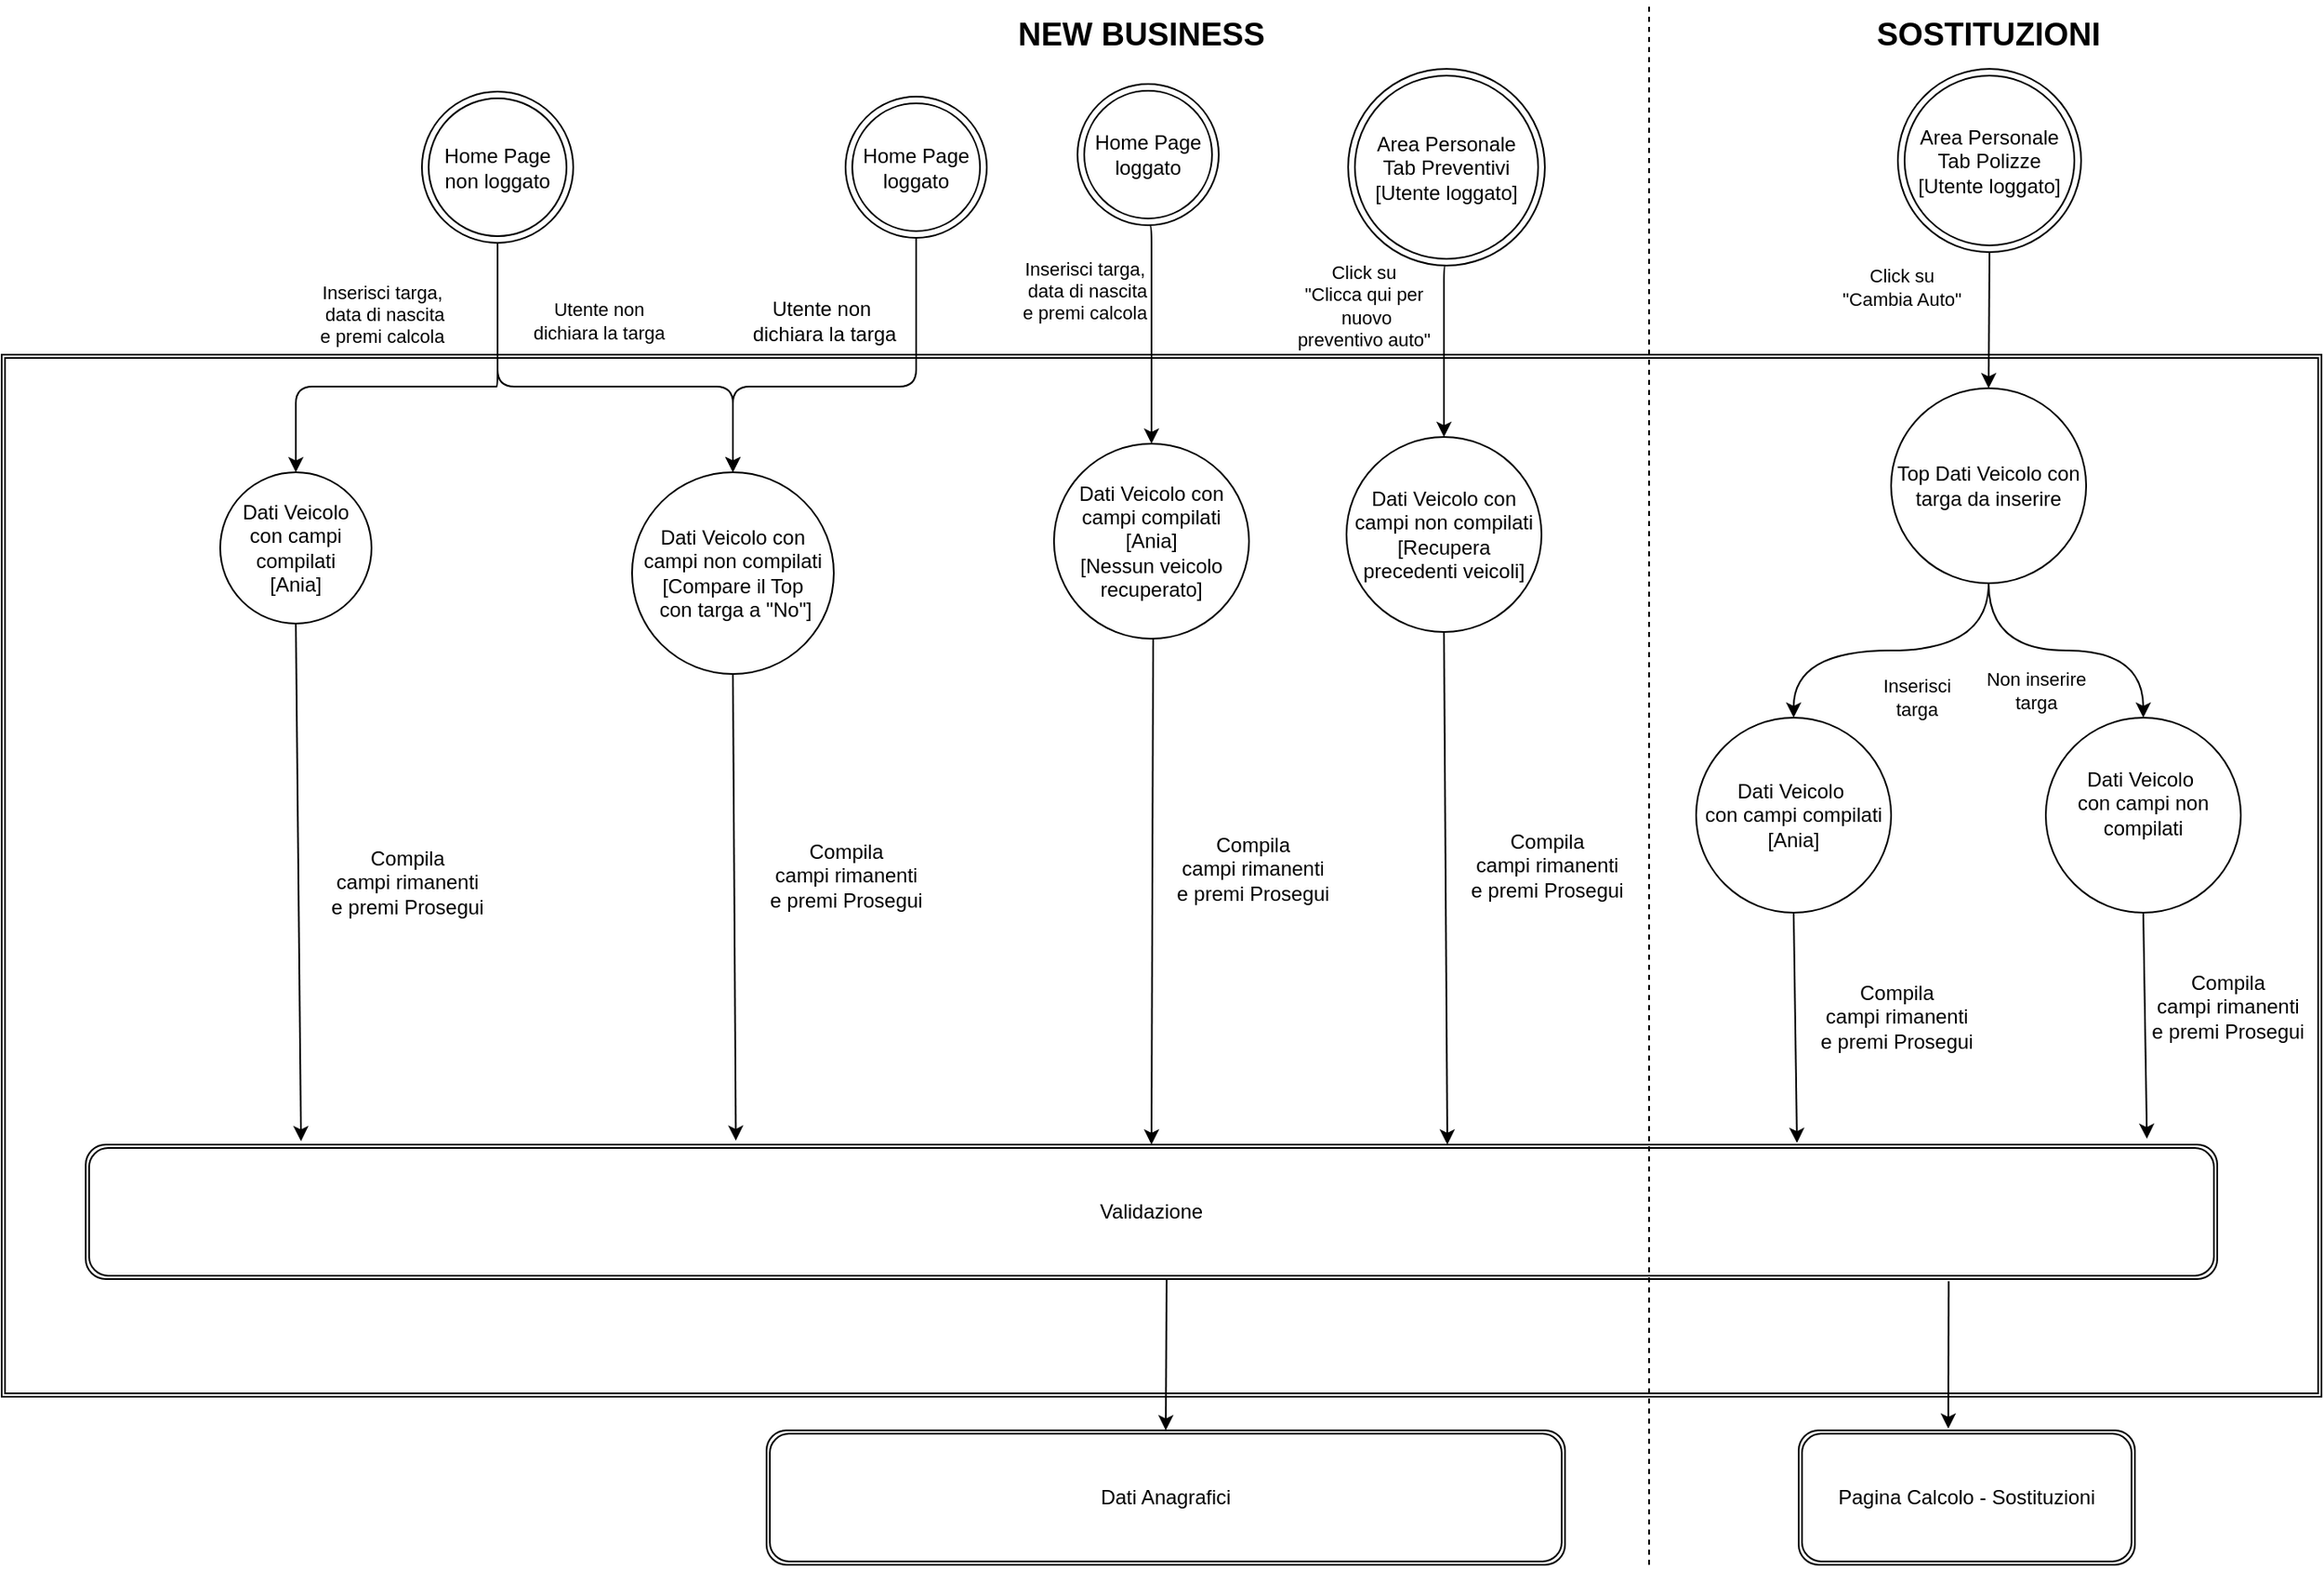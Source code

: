 <mxfile version="10.6.7" type="github"><diagram id="JJi0atK4ak9QtX_G3xx3" name="Page-1"><mxGraphModel dx="1741" dy="584" grid="1" gridSize="10" guides="1" tooltips="1" connect="1" arrows="1" fold="1" page="1" pageScale="1" pageWidth="827" pageHeight="1169" math="0" shadow="0"><root><mxCell id="0"/><mxCell id="1" parent="0"/><mxCell id="fJAn6QZTrk5kd5fj208G-4" value="" style="shape=ext;double=1;rounded=0;whiteSpace=wrap;html=1;" parent="1" vertex="1"><mxGeometry x="-180" y="210" width="1380" height="620" as="geometry"/></mxCell><mxCell id="fJAn6QZTrk5kd5fj208G-1" value="Home Page&lt;br&gt;non loggato&lt;br&gt;" style="ellipse;shape=doubleEllipse;whiteSpace=wrap;html=1;aspect=fixed;" parent="1" vertex="1"><mxGeometry x="70" y="53.5" width="90" height="90" as="geometry"/></mxCell><mxCell id="fJAn6QZTrk5kd5fj208G-3" value="Inserisci targa,&lt;br&gt;&amp;nbsp;data di nascita&lt;br&gt;e premi calcola&lt;br&gt;" style="edgeStyle=orthogonalEdgeStyle;elbow=horizontal;endArrow=classic;html=1;exitX=0.5;exitY=1;exitDx=0;exitDy=0;entryX=0.5;entryY=0;entryDx=0;entryDy=0;" parent="1" source="fJAn6QZTrk5kd5fj208G-1" target="fJAn6QZTrk5kd5fj208G-5" edge="1"><mxGeometry x="0.21" y="-43" width="50" height="50" relative="1" as="geometry"><mxPoint x="-205" y="268.5" as="sourcePoint"/><mxPoint x="-75" y="338.5" as="targetPoint"/><Array as="points"><mxPoint x="114" y="229"/><mxPoint x="-6" y="229"/></Array><mxPoint as="offset"/></mxGeometry></mxCell><mxCell id="fJAn6QZTrk5kd5fj208G-5" value="Dati Veicolo&lt;br&gt;con campi compilati&lt;br&gt;[Ania]&lt;br&gt;" style="ellipse;whiteSpace=wrap;html=1;aspect=fixed;" parent="1" vertex="1"><mxGeometry x="-50" y="280" width="90" height="90" as="geometry"/></mxCell><mxCell id="cSpS1H4KltPHv6ZelQDa-1" value="Home Page&lt;br&gt;loggato&lt;br&gt;" style="ellipse;shape=doubleEllipse;whiteSpace=wrap;html=1;aspect=fixed;" parent="1" vertex="1"><mxGeometry x="460" y="49" width="84" height="84" as="geometry"/></mxCell><mxCell id="cSpS1H4KltPHv6ZelQDa-2" value="Inserisci targa,&lt;br&gt;&amp;nbsp;data di nascita&lt;br&gt;e premi calcola&lt;br&gt;" style="edgeStyle=elbowEdgeStyle;elbow=horizontal;endArrow=classic;html=1;exitX=0.5;exitY=1;exitDx=0;exitDy=0;entryX=0.5;entryY=0;entryDx=0;entryDy=0;" parent="1" source="cSpS1H4KltPHv6ZelQDa-1" target="cSpS1H4KltPHv6ZelQDa-3" edge="1"><mxGeometry x="-0.231" y="-41" width="50" height="50" relative="1" as="geometry"><mxPoint x="330" y="148" as="sourcePoint"/><mxPoint x="335" y="268" as="targetPoint"/><Array as="points"><mxPoint x="504" y="198"/><mxPoint x="320" y="218"/></Array><mxPoint x="1" y="-10" as="offset"/></mxGeometry></mxCell><mxCell id="cSpS1H4KltPHv6ZelQDa-3" value="Dati Veicolo con campi compilati&lt;br&gt;[Ania]&lt;br&gt;[Nessun veicolo recuperato]&lt;br&gt;" style="ellipse;whiteSpace=wrap;html=1;aspect=fixed;" parent="1" vertex="1"><mxGeometry x="446" y="263" width="116" height="116" as="geometry"/></mxCell><mxCell id="cSpS1H4KltPHv6ZelQDa-5" value="Click su &lt;br&gt;&quot;Clicca qui per&lt;br&gt;&amp;nbsp;nuovo &lt;br&gt;preventivo auto&quot;&lt;br&gt;" style="edgeStyle=elbowEdgeStyle;elbow=horizontal;endArrow=classic;html=1;exitX=0.5;exitY=1;exitDx=0;exitDy=0;entryX=0.5;entryY=0;entryDx=0;entryDy=0;" parent="1" source="cSpS1H4KltPHv6ZelQDa-4" target="cSpS1H4KltPHv6ZelQDa-6" edge="1"><mxGeometry x="-0.13" y="-52" width="50" height="50" relative="1" as="geometry"><mxPoint x="679" y="158" as="sourcePoint"/><mxPoint x="689" y="273" as="targetPoint"/><Array as="points"><mxPoint x="678" y="208"/></Array><mxPoint x="4" y="-20" as="offset"/></mxGeometry></mxCell><mxCell id="cSpS1H4KltPHv6ZelQDa-6" value="Dati Veicolo con campi non compilati&lt;br&gt;[Recupera precedenti veicoli]&lt;br&gt;" style="ellipse;whiteSpace=wrap;html=1;aspect=fixed;" parent="1" vertex="1"><mxGeometry x="620" y="259" width="116" height="116" as="geometry"/></mxCell><mxCell id="cSpS1H4KltPHv6ZelQDa-8" value="&lt;b&gt;&lt;font style=&quot;font-size: 19px&quot;&gt;NEW BUSINESS&lt;/font&gt;&lt;/b&gt;" style="text;html=1;strokeColor=none;fillColor=none;align=center;verticalAlign=middle;whiteSpace=wrap;rounded=0;" parent="1" vertex="1"><mxGeometry x="406" y="10" width="184" height="20" as="geometry"/></mxCell><mxCell id="cSpS1H4KltPHv6ZelQDa-9" value="&lt;b&gt;&lt;font style=&quot;font-size: 19px&quot;&gt;SOSTITUZIONI&lt;/font&gt;&lt;/b&gt;" style="text;html=1;strokeColor=none;fillColor=none;align=center;verticalAlign=middle;whiteSpace=wrap;rounded=0;" parent="1" vertex="1"><mxGeometry x="910" y="10" width="184" height="20" as="geometry"/></mxCell><mxCell id="cSpS1H4KltPHv6ZelQDa-17" value="Inserisci &lt;br&gt;targa" style="edgeStyle=orthogonalEdgeStyle;orthogonalLoop=1;jettySize=auto;html=1;curved=1;" parent="1" source="cSpS1H4KltPHv6ZelQDa-13" target="cSpS1H4KltPHv6ZelQDa-16" edge="1"><mxGeometry x="-0.15" y="28" relative="1" as="geometry"><mxPoint as="offset"/></mxGeometry></mxCell><mxCell id="cSpS1H4KltPHv6ZelQDa-13" value="Top Dati Veicolo con targa da inserire&lt;br&gt;" style="ellipse;whiteSpace=wrap;html=1;aspect=fixed;" parent="1" vertex="1"><mxGeometry x="944" y="230" width="116" height="116" as="geometry"/></mxCell><mxCell id="cSpS1H4KltPHv6ZelQDa-16" value="Dati Veicolo&amp;nbsp;&lt;br&gt;con campi compilati&lt;br&gt;[Ania]&lt;br&gt;" style="ellipse;whiteSpace=wrap;html=1;aspect=fixed;" parent="1" vertex="1"><mxGeometry x="828" y="426" width="116" height="116" as="geometry"/></mxCell><mxCell id="cSpS1H4KltPHv6ZelQDa-12" value="Click su&lt;br&gt;&quot;Cambia Auto&quot;&lt;br&gt;" style="edgeStyle=elbowEdgeStyle;elbow=horizontal;endArrow=classic;html=1;exitX=0.5;exitY=1;exitDx=0;exitDy=0;entryX=0.5;entryY=0;entryDx=0;entryDy=0;" parent="1" source="cSpS1H4KltPHv6ZelQDa-11" target="cSpS1H4KltPHv6ZelQDa-13" edge="1"><mxGeometry x="0.457" y="-64" width="50" height="50" relative="1" as="geometry"><mxPoint x="1003" y="158" as="sourcePoint"/><mxPoint x="1002" y="259" as="targetPoint"/><Array as="points"><mxPoint x="1002" y="208"/></Array><mxPoint x="12" y="-38" as="offset"/></mxGeometry></mxCell><mxCell id="cSpS1H4KltPHv6ZelQDa-11" value="Area Personale&lt;br&gt;Tab Polizze&lt;br&gt;[Utente loggato]&lt;br&gt;" style="ellipse;shape=doubleEllipse;whiteSpace=wrap;html=1;aspect=fixed;" parent="1" vertex="1"><mxGeometry x="948" y="40" width="109" height="109" as="geometry"/></mxCell><mxCell id="cSpS1H4KltPHv6ZelQDa-18" value="Non inserire &lt;br&gt;targa" style="edgeStyle=orthogonalEdgeStyle;orthogonalLoop=1;jettySize=auto;html=1;curved=1;exitX=0.5;exitY=1;exitDx=0;exitDy=0;" parent="1" source="cSpS1H4KltPHv6ZelQDa-13" target="cSpS1H4KltPHv6ZelQDa-19" edge="1"><mxGeometry x="-0.535" y="37" relative="1" as="geometry"><mxPoint x="1194" y="367" as="sourcePoint"/><mxPoint x="28" y="61" as="offset"/></mxGeometry></mxCell><mxCell id="cSpS1H4KltPHv6ZelQDa-19" value="Dati Veicolo&amp;nbsp;&lt;br&gt;con campi non compilati&lt;br&gt;&lt;br&gt;" style="ellipse;whiteSpace=wrap;html=1;aspect=fixed;" parent="1" vertex="1"><mxGeometry x="1036" y="426" width="116" height="116" as="geometry"/></mxCell><mxCell id="cSpS1H4KltPHv6ZelQDa-27" value="Validazione" style="shape=ext;double=1;rounded=1;whiteSpace=wrap;html=1;" parent="1" vertex="1"><mxGeometry x="-130" y="680" width="1268" height="80" as="geometry"/></mxCell><mxCell id="cSpS1H4KltPHv6ZelQDa-7" value="" style="endArrow=none;dashed=1;html=1;" parent="1" edge="1"><mxGeometry width="50" height="50" relative="1" as="geometry"><mxPoint x="800" y="930" as="sourcePoint"/><mxPoint x="800" as="targetPoint"/></mxGeometry></mxCell><mxCell id="cSpS1H4KltPHv6ZelQDa-28" value="" style="endArrow=classic;html=1;exitX=0.5;exitY=1;exitDx=0;exitDy=0;entryX=0.101;entryY=-0.025;entryDx=0;entryDy=0;entryPerimeter=0;" parent="1" source="fJAn6QZTrk5kd5fj208G-5" target="cSpS1H4KltPHv6ZelQDa-27" edge="1"><mxGeometry width="50" height="50" relative="1" as="geometry"><mxPoint x="-15" y="550.5" as="sourcePoint"/><mxPoint x="-3" y="670" as="targetPoint"/></mxGeometry></mxCell><mxCell id="cSpS1H4KltPHv6ZelQDa-29" value="Compila &lt;br&gt;campi rimanenti &lt;br&gt;e premi Prosegui" style="text;html=1;resizable=0;points=[];align=center;verticalAlign=middle;labelBackgroundColor=#ffffff;" parent="cSpS1H4KltPHv6ZelQDa-28" vertex="1" connectable="0"><mxGeometry x="-0.075" y="2" relative="1" as="geometry"><mxPoint x="62" y="11" as="offset"/></mxGeometry></mxCell><mxCell id="cSpS1H4KltPHv6ZelQDa-30" value="" style="endArrow=classic;html=1;exitX=0.5;exitY=1;exitDx=0;exitDy=0;entryX=0.5;entryY=0;entryDx=0;entryDy=0;" parent="1" target="cSpS1H4KltPHv6ZelQDa-27" edge="1"><mxGeometry width="50" height="50" relative="1" as="geometry"><mxPoint x="505" y="379" as="sourcePoint"/><mxPoint x="510" y="680" as="targetPoint"/></mxGeometry></mxCell><mxCell id="cSpS1H4KltPHv6ZelQDa-31" value="Compila &lt;br&gt;campi rimanenti &lt;br&gt;e premi Prosegui" style="text;html=1;resizable=0;points=[];align=center;verticalAlign=middle;labelBackgroundColor=#ffffff;" parent="cSpS1H4KltPHv6ZelQDa-30" vertex="1" connectable="0"><mxGeometry x="-0.075" y="2" relative="1" as="geometry"><mxPoint x="57.5" y="-2" as="offset"/></mxGeometry></mxCell><mxCell id="cSpS1H4KltPHv6ZelQDa-32" value="" style="endArrow=classic;html=1;exitX=0.5;exitY=1;exitDx=0;exitDy=0;" parent="1" source="cSpS1H4KltPHv6ZelQDa-6" edge="1"><mxGeometry width="50" height="50" relative="1" as="geometry"><mxPoint x="660" y="389" as="sourcePoint"/><mxPoint x="680" y="680" as="targetPoint"/></mxGeometry></mxCell><mxCell id="cSpS1H4KltPHv6ZelQDa-33" value="Compila &lt;br&gt;campi rimanenti &lt;br&gt;e premi Prosegui" style="text;html=1;resizable=0;points=[];align=center;verticalAlign=middle;labelBackgroundColor=#ffffff;" parent="cSpS1H4KltPHv6ZelQDa-32" vertex="1" connectable="0"><mxGeometry x="-0.075" y="2" relative="1" as="geometry"><mxPoint x="57.5" y="-2" as="offset"/></mxGeometry></mxCell><mxCell id="cSpS1H4KltPHv6ZelQDa-35" value="" style="endArrow=classic;html=1;exitX=0.5;exitY=1;exitDx=0;exitDy=0;" parent="1" source="cSpS1H4KltPHv6ZelQDa-16" edge="1"><mxGeometry width="50" height="50" relative="1" as="geometry"><mxPoint x="883" y="542" as="sourcePoint"/><mxPoint x="888" y="679" as="targetPoint"/></mxGeometry></mxCell><mxCell id="cSpS1H4KltPHv6ZelQDa-36" value="Compila &lt;br&gt;campi rimanenti &lt;br&gt;e premi Prosegui" style="text;html=1;resizable=0;points=[];align=center;verticalAlign=middle;labelBackgroundColor=#ffffff;" parent="cSpS1H4KltPHv6ZelQDa-35" vertex="1" connectable="0"><mxGeometry x="-0.075" y="2" relative="1" as="geometry"><mxPoint x="57.5" y="-2" as="offset"/></mxGeometry></mxCell><mxCell id="cSpS1H4KltPHv6ZelQDa-37" value="" style="endArrow=classic;html=1;exitX=0.5;exitY=1;exitDx=0;exitDy=0;entryX=0.967;entryY=-0.043;entryDx=0;entryDy=0;entryPerimeter=0;" parent="1" source="cSpS1H4KltPHv6ZelQDa-19" target="cSpS1H4KltPHv6ZelQDa-27" edge="1"><mxGeometry width="50" height="50" relative="1" as="geometry"><mxPoint x="896" y="552" as="sourcePoint"/><mxPoint x="898" y="691" as="targetPoint"/></mxGeometry></mxCell><mxCell id="cSpS1H4KltPHv6ZelQDa-38" value="Compila &lt;br&gt;campi rimanenti &lt;br&gt;e premi Prosegui" style="text;html=1;resizable=0;points=[];align=center;verticalAlign=middle;labelBackgroundColor=#ffffff;" parent="cSpS1H4KltPHv6ZelQDa-37" vertex="1" connectable="0"><mxGeometry x="-0.075" y="2" relative="1" as="geometry"><mxPoint x="47" y="-6" as="offset"/></mxGeometry></mxCell><mxCell id="cSpS1H4KltPHv6ZelQDa-40" value="Dati Anagrafici" style="shape=ext;double=1;rounded=1;whiteSpace=wrap;html=1;" parent="1" vertex="1"><mxGeometry x="275" y="850" width="475" height="80" as="geometry"/></mxCell><mxCell id="cSpS1H4KltPHv6ZelQDa-41" value="" style="endArrow=classic;html=1;entryX=0.5;entryY=0;entryDx=0;entryDy=0;" parent="1" target="cSpS1H4KltPHv6ZelQDa-40" edge="1"><mxGeometry width="50" height="50" relative="1" as="geometry"><mxPoint x="513" y="760" as="sourcePoint"/><mxPoint x="380" y="770" as="targetPoint"/></mxGeometry></mxCell><mxCell id="cSpS1H4KltPHv6ZelQDa-4" value="Area Personale&lt;br&gt;Tab Preventivi&lt;br&gt;[Utente loggato]&lt;br&gt;" style="ellipse;shape=doubleEllipse;whiteSpace=wrap;html=1;aspect=fixed;" parent="1" vertex="1"><mxGeometry x="621" y="40" width="117" height="117" as="geometry"/></mxCell><mxCell id="cSpS1H4KltPHv6ZelQDa-42" value="" style="endArrow=classic;html=1;exitX=0.874;exitY=1.015;exitDx=0;exitDy=0;exitPerimeter=0;" parent="1" source="cSpS1H4KltPHv6ZelQDa-27" edge="1"><mxGeometry width="50" height="50" relative="1" as="geometry"><mxPoint x="960" y="910" as="sourcePoint"/><mxPoint x="978" y="849" as="targetPoint"/></mxGeometry></mxCell><mxCell id="cSpS1H4KltPHv6ZelQDa-43" value="Pagina Calcolo - Sostituzioni" style="shape=ext;double=1;rounded=1;whiteSpace=wrap;html=1;" parent="1" vertex="1"><mxGeometry x="889" y="850" width="200" height="80" as="geometry"/></mxCell><mxCell id="ZWPn5U4pZdqaBpn7iLRA-2" value="Utente non &lt;br&gt;dichiara la targa" style="endArrow=classic;html=1;exitX=0.5;exitY=1;exitDx=0;exitDy=0;entryX=0.5;entryY=0;entryDx=0;entryDy=0;edgeStyle=orthogonalEdgeStyle;" edge="1" parent="1" source="fJAn6QZTrk5kd5fj208G-1" target="ZWPn5U4pZdqaBpn7iLRA-3"><mxGeometry x="0.051" y="39" width="50" height="50" relative="1" as="geometry"><mxPoint x="240" y="370" as="sourcePoint"/><mxPoint x="290" y="320" as="targetPoint"/><Array as="points"><mxPoint x="115" y="229"/><mxPoint x="255" y="229"/></Array><mxPoint as="offset"/></mxGeometry></mxCell><mxCell id="ZWPn5U4pZdqaBpn7iLRA-3" value="Dati Veicolo con campi non compilati&lt;br&gt;[Compare il Top&lt;br&gt;&amp;nbsp;con targa a &quot;No&quot;]&lt;br&gt;" style="ellipse;whiteSpace=wrap;html=1;aspect=fixed;" vertex="1" parent="1"><mxGeometry x="195" y="280" width="120" height="120" as="geometry"/></mxCell><mxCell id="ZWPn5U4pZdqaBpn7iLRA-6" value="Home Page&lt;br&gt;loggato&lt;br&gt;" style="ellipse;shape=doubleEllipse;whiteSpace=wrap;html=1;aspect=fixed;" vertex="1" parent="1"><mxGeometry x="322" y="56.5" width="84" height="84" as="geometry"/></mxCell><mxCell id="ZWPn5U4pZdqaBpn7iLRA-7" value="" style="endArrow=classic;html=1;exitX=0.5;exitY=1;exitDx=0;exitDy=0;entryX=0.5;entryY=0;entryDx=0;entryDy=0;edgeStyle=orthogonalEdgeStyle;" edge="1" parent="1" source="ZWPn5U4pZdqaBpn7iLRA-6" target="ZWPn5U4pZdqaBpn7iLRA-3"><mxGeometry width="50" height="50" relative="1" as="geometry"><mxPoint x="370" y="280" as="sourcePoint"/><mxPoint x="420" y="230" as="targetPoint"/><Array as="points"><mxPoint x="364" y="229"/><mxPoint x="255" y="229"/></Array></mxGeometry></mxCell><mxCell id="ZWPn5U4pZdqaBpn7iLRA-8" value="&lt;span&gt;Utente non&amp;nbsp;&lt;/span&gt;&lt;br&gt;&lt;span&gt;dichiara la targa&lt;/span&gt;" style="text;html=1;resizable=0;points=[];align=center;verticalAlign=middle;labelBackgroundColor=#ffffff;direction=west;" vertex="1" connectable="0" parent="ZWPn5U4pZdqaBpn7iLRA-7"><mxGeometry x="-0.272" y="-27" relative="1" as="geometry"><mxPoint x="-53.5" y="-12.5" as="offset"/></mxGeometry></mxCell><mxCell id="ZWPn5U4pZdqaBpn7iLRA-9" value="" style="endArrow=classic;html=1;exitX=0.5;exitY=1;exitDx=0;exitDy=0;entryX=0.305;entryY=-0.029;entryDx=0;entryDy=0;entryPerimeter=0;" edge="1" parent="1" source="ZWPn5U4pZdqaBpn7iLRA-3" target="cSpS1H4KltPHv6ZelQDa-27"><mxGeometry width="50" height="50" relative="1" as="geometry"><mxPoint x="230" y="530" as="sourcePoint"/><mxPoint x="280" y="480" as="targetPoint"/></mxGeometry></mxCell><mxCell id="ZWPn5U4pZdqaBpn7iLRA-10" value="Compila &lt;br&gt;campi rimanenti &lt;br&gt;e premi Prosegui" style="text;html=1;resizable=0;points=[];align=center;verticalAlign=middle;labelBackgroundColor=#ffffff;" vertex="1" connectable="0" parent="ZWPn5U4pZdqaBpn7iLRA-9"><mxGeometry x="-0.317" y="-4" relative="1" as="geometry"><mxPoint x="70.5" y="25" as="offset"/></mxGeometry></mxCell></root></mxGraphModel></diagram></mxfile>